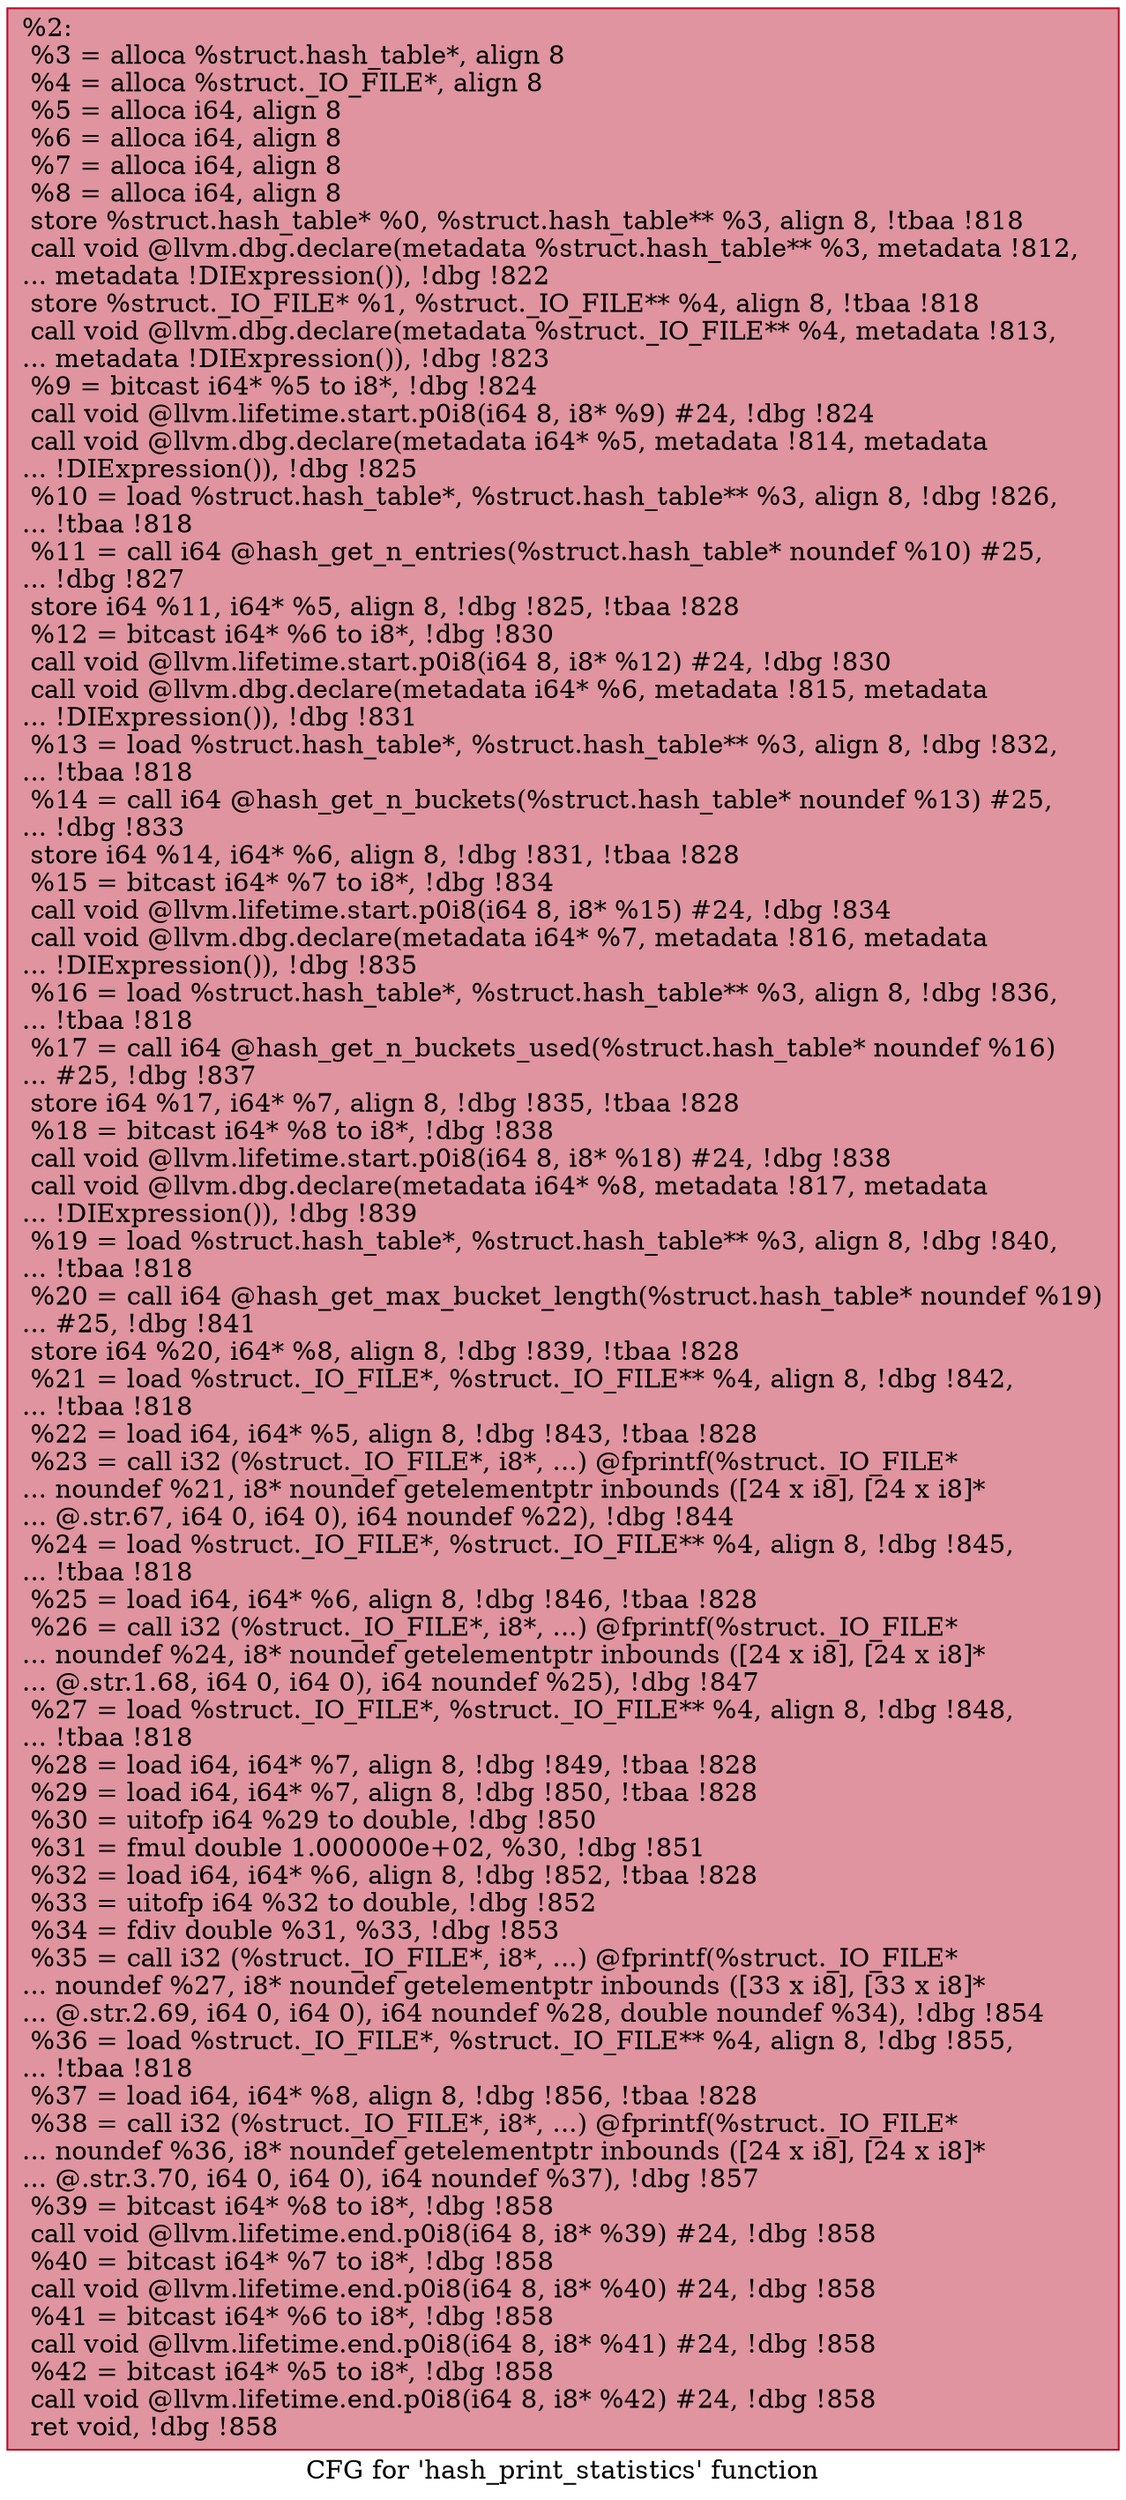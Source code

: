 digraph "CFG for 'hash_print_statistics' function" {
	label="CFG for 'hash_print_statistics' function";

	Node0x190ac60 [shape=record,color="#b70d28ff", style=filled, fillcolor="#b70d2870",label="{%2:\l  %3 = alloca %struct.hash_table*, align 8\l  %4 = alloca %struct._IO_FILE*, align 8\l  %5 = alloca i64, align 8\l  %6 = alloca i64, align 8\l  %7 = alloca i64, align 8\l  %8 = alloca i64, align 8\l  store %struct.hash_table* %0, %struct.hash_table** %3, align 8, !tbaa !818\l  call void @llvm.dbg.declare(metadata %struct.hash_table** %3, metadata !812,\l... metadata !DIExpression()), !dbg !822\l  store %struct._IO_FILE* %1, %struct._IO_FILE** %4, align 8, !tbaa !818\l  call void @llvm.dbg.declare(metadata %struct._IO_FILE** %4, metadata !813,\l... metadata !DIExpression()), !dbg !823\l  %9 = bitcast i64* %5 to i8*, !dbg !824\l  call void @llvm.lifetime.start.p0i8(i64 8, i8* %9) #24, !dbg !824\l  call void @llvm.dbg.declare(metadata i64* %5, metadata !814, metadata\l... !DIExpression()), !dbg !825\l  %10 = load %struct.hash_table*, %struct.hash_table** %3, align 8, !dbg !826,\l... !tbaa !818\l  %11 = call i64 @hash_get_n_entries(%struct.hash_table* noundef %10) #25,\l... !dbg !827\l  store i64 %11, i64* %5, align 8, !dbg !825, !tbaa !828\l  %12 = bitcast i64* %6 to i8*, !dbg !830\l  call void @llvm.lifetime.start.p0i8(i64 8, i8* %12) #24, !dbg !830\l  call void @llvm.dbg.declare(metadata i64* %6, metadata !815, metadata\l... !DIExpression()), !dbg !831\l  %13 = load %struct.hash_table*, %struct.hash_table** %3, align 8, !dbg !832,\l... !tbaa !818\l  %14 = call i64 @hash_get_n_buckets(%struct.hash_table* noundef %13) #25,\l... !dbg !833\l  store i64 %14, i64* %6, align 8, !dbg !831, !tbaa !828\l  %15 = bitcast i64* %7 to i8*, !dbg !834\l  call void @llvm.lifetime.start.p0i8(i64 8, i8* %15) #24, !dbg !834\l  call void @llvm.dbg.declare(metadata i64* %7, metadata !816, metadata\l... !DIExpression()), !dbg !835\l  %16 = load %struct.hash_table*, %struct.hash_table** %3, align 8, !dbg !836,\l... !tbaa !818\l  %17 = call i64 @hash_get_n_buckets_used(%struct.hash_table* noundef %16)\l... #25, !dbg !837\l  store i64 %17, i64* %7, align 8, !dbg !835, !tbaa !828\l  %18 = bitcast i64* %8 to i8*, !dbg !838\l  call void @llvm.lifetime.start.p0i8(i64 8, i8* %18) #24, !dbg !838\l  call void @llvm.dbg.declare(metadata i64* %8, metadata !817, metadata\l... !DIExpression()), !dbg !839\l  %19 = load %struct.hash_table*, %struct.hash_table** %3, align 8, !dbg !840,\l... !tbaa !818\l  %20 = call i64 @hash_get_max_bucket_length(%struct.hash_table* noundef %19)\l... #25, !dbg !841\l  store i64 %20, i64* %8, align 8, !dbg !839, !tbaa !828\l  %21 = load %struct._IO_FILE*, %struct._IO_FILE** %4, align 8, !dbg !842,\l... !tbaa !818\l  %22 = load i64, i64* %5, align 8, !dbg !843, !tbaa !828\l  %23 = call i32 (%struct._IO_FILE*, i8*, ...) @fprintf(%struct._IO_FILE*\l... noundef %21, i8* noundef getelementptr inbounds ([24 x i8], [24 x i8]*\l... @.str.67, i64 0, i64 0), i64 noundef %22), !dbg !844\l  %24 = load %struct._IO_FILE*, %struct._IO_FILE** %4, align 8, !dbg !845,\l... !tbaa !818\l  %25 = load i64, i64* %6, align 8, !dbg !846, !tbaa !828\l  %26 = call i32 (%struct._IO_FILE*, i8*, ...) @fprintf(%struct._IO_FILE*\l... noundef %24, i8* noundef getelementptr inbounds ([24 x i8], [24 x i8]*\l... @.str.1.68, i64 0, i64 0), i64 noundef %25), !dbg !847\l  %27 = load %struct._IO_FILE*, %struct._IO_FILE** %4, align 8, !dbg !848,\l... !tbaa !818\l  %28 = load i64, i64* %7, align 8, !dbg !849, !tbaa !828\l  %29 = load i64, i64* %7, align 8, !dbg !850, !tbaa !828\l  %30 = uitofp i64 %29 to double, !dbg !850\l  %31 = fmul double 1.000000e+02, %30, !dbg !851\l  %32 = load i64, i64* %6, align 8, !dbg !852, !tbaa !828\l  %33 = uitofp i64 %32 to double, !dbg !852\l  %34 = fdiv double %31, %33, !dbg !853\l  %35 = call i32 (%struct._IO_FILE*, i8*, ...) @fprintf(%struct._IO_FILE*\l... noundef %27, i8* noundef getelementptr inbounds ([33 x i8], [33 x i8]*\l... @.str.2.69, i64 0, i64 0), i64 noundef %28, double noundef %34), !dbg !854\l  %36 = load %struct._IO_FILE*, %struct._IO_FILE** %4, align 8, !dbg !855,\l... !tbaa !818\l  %37 = load i64, i64* %8, align 8, !dbg !856, !tbaa !828\l  %38 = call i32 (%struct._IO_FILE*, i8*, ...) @fprintf(%struct._IO_FILE*\l... noundef %36, i8* noundef getelementptr inbounds ([24 x i8], [24 x i8]*\l... @.str.3.70, i64 0, i64 0), i64 noundef %37), !dbg !857\l  %39 = bitcast i64* %8 to i8*, !dbg !858\l  call void @llvm.lifetime.end.p0i8(i64 8, i8* %39) #24, !dbg !858\l  %40 = bitcast i64* %7 to i8*, !dbg !858\l  call void @llvm.lifetime.end.p0i8(i64 8, i8* %40) #24, !dbg !858\l  %41 = bitcast i64* %6 to i8*, !dbg !858\l  call void @llvm.lifetime.end.p0i8(i64 8, i8* %41) #24, !dbg !858\l  %42 = bitcast i64* %5 to i8*, !dbg !858\l  call void @llvm.lifetime.end.p0i8(i64 8, i8* %42) #24, !dbg !858\l  ret void, !dbg !858\l}"];
}
